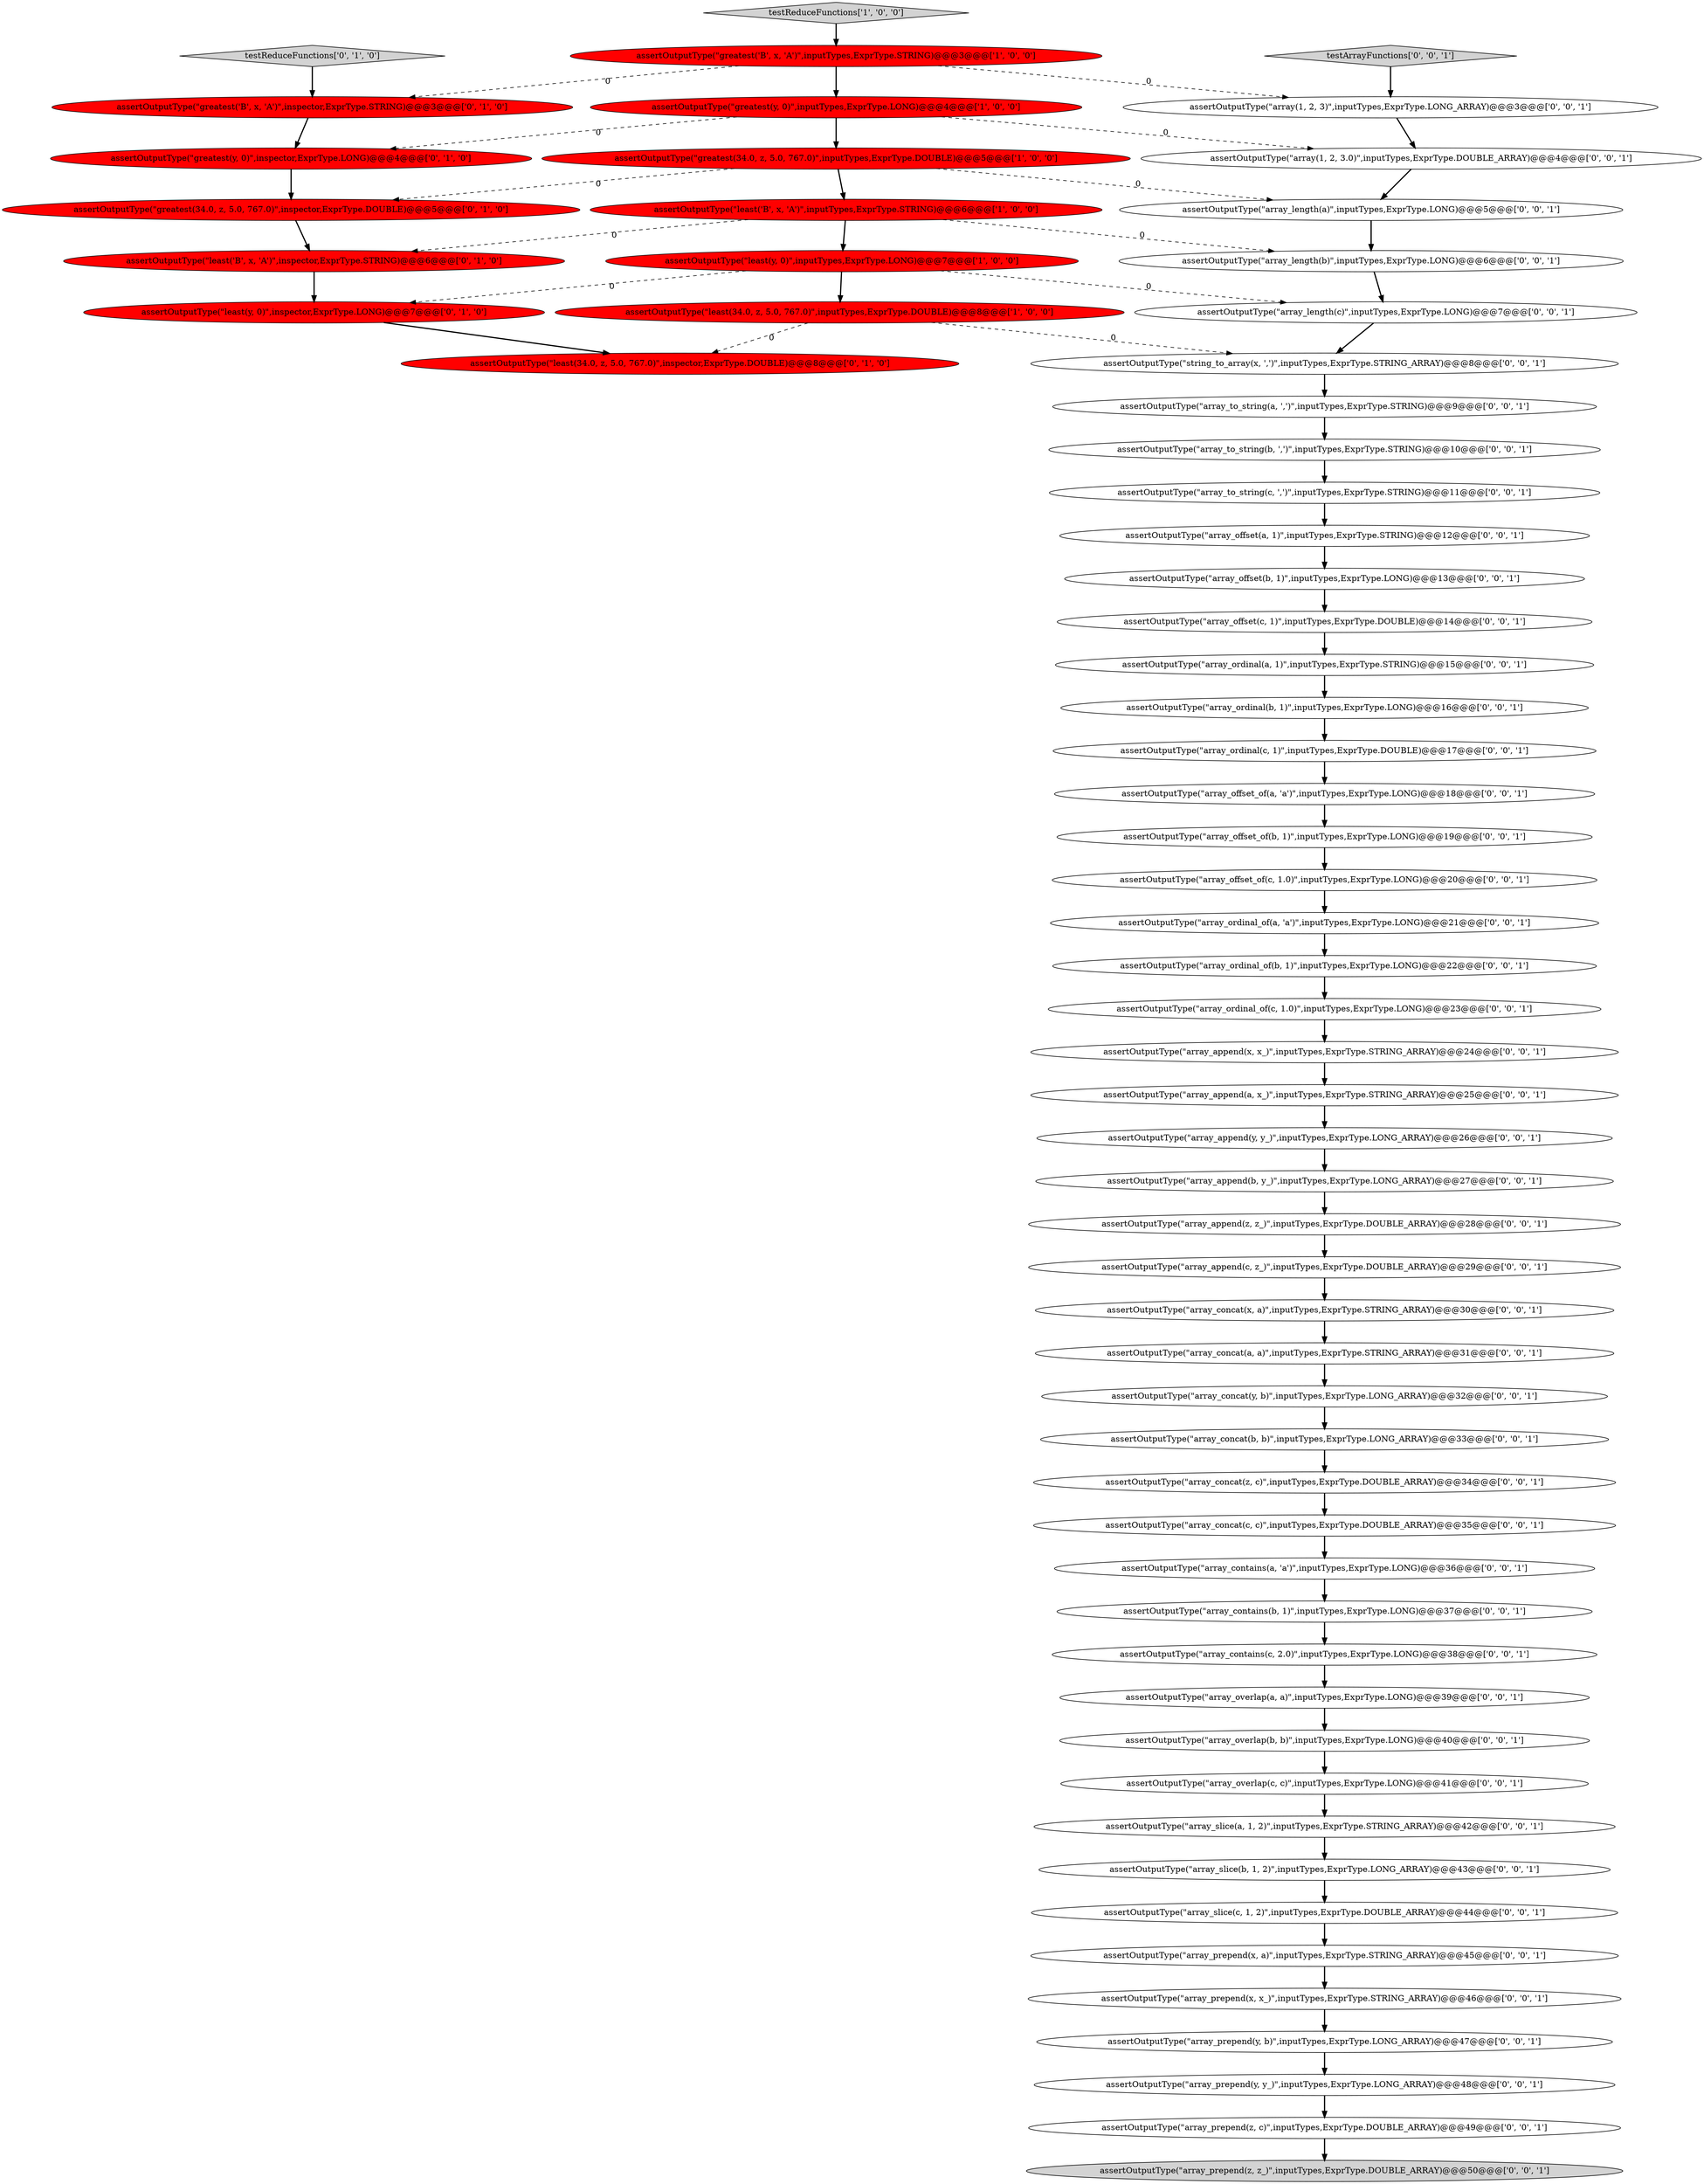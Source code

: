 digraph {
12 [style = filled, label = "assertOutputType(\"least(y, 0)\",inspector,ExprType.LONG)@@@7@@@['0', '1', '0']", fillcolor = red, shape = ellipse image = "AAA1AAABBB2BBB"];
5 [style = filled, label = "testReduceFunctions['1', '0', '0']", fillcolor = lightgray, shape = diamond image = "AAA0AAABBB1BBB"];
44 [style = filled, label = "assertOutputType(\"array_concat(a, a)\",inputTypes,ExprType.STRING_ARRAY)@@@31@@@['0', '0', '1']", fillcolor = white, shape = ellipse image = "AAA0AAABBB3BBB"];
20 [style = filled, label = "assertOutputType(\"array_ordinal(b, 1)\",inputTypes,ExprType.LONG)@@@16@@@['0', '0', '1']", fillcolor = white, shape = ellipse image = "AAA0AAABBB3BBB"];
7 [style = filled, label = "assertOutputType(\"greatest('B', x, 'A')\",inspector,ExprType.STRING)@@@3@@@['0', '1', '0']", fillcolor = red, shape = ellipse image = "AAA1AAABBB2BBB"];
56 [style = filled, label = "assertOutputType(\"array_ordinal(c, 1)\",inputTypes,ExprType.DOUBLE)@@@17@@@['0', '0', '1']", fillcolor = white, shape = ellipse image = "AAA0AAABBB3BBB"];
59 [style = filled, label = "assertOutputType(\"array_prepend(y, b)\",inputTypes,ExprType.LONG_ARRAY)@@@47@@@['0', '0', '1']", fillcolor = white, shape = ellipse image = "AAA0AAABBB3BBB"];
9 [style = filled, label = "assertOutputType(\"greatest(34.0, z, 5.0, 767.0)\",inspector,ExprType.DOUBLE)@@@5@@@['0', '1', '0']", fillcolor = red, shape = ellipse image = "AAA1AAABBB2BBB"];
10 [style = filled, label = "assertOutputType(\"greatest(y, 0)\",inspector,ExprType.LONG)@@@4@@@['0', '1', '0']", fillcolor = red, shape = ellipse image = "AAA1AAABBB2BBB"];
36 [style = filled, label = "assertOutputType(\"array_overlap(a, a)\",inputTypes,ExprType.LONG)@@@39@@@['0', '0', '1']", fillcolor = white, shape = ellipse image = "AAA0AAABBB3BBB"];
45 [style = filled, label = "assertOutputType(\"array_overlap(b, b)\",inputTypes,ExprType.LONG)@@@40@@@['0', '0', '1']", fillcolor = white, shape = ellipse image = "AAA0AAABBB3BBB"];
25 [style = filled, label = "assertOutputType(\"array_to_string(a, ',')\",inputTypes,ExprType.STRING)@@@9@@@['0', '0', '1']", fillcolor = white, shape = ellipse image = "AAA0AAABBB3BBB"];
1 [style = filled, label = "assertOutputType(\"least('B', x, 'A')\",inputTypes,ExprType.STRING)@@@6@@@['1', '0', '0']", fillcolor = red, shape = ellipse image = "AAA1AAABBB1BBB"];
55 [style = filled, label = "assertOutputType(\"array_append(b, y_)\",inputTypes,ExprType.LONG_ARRAY)@@@27@@@['0', '0', '1']", fillcolor = white, shape = ellipse image = "AAA0AAABBB3BBB"];
46 [style = filled, label = "assertOutputType(\"array_overlap(c, c)\",inputTypes,ExprType.LONG)@@@41@@@['0', '0', '1']", fillcolor = white, shape = ellipse image = "AAA0AAABBB3BBB"];
34 [style = filled, label = "assertOutputType(\"array_prepend(x, x_)\",inputTypes,ExprType.STRING_ARRAY)@@@46@@@['0', '0', '1']", fillcolor = white, shape = ellipse image = "AAA0AAABBB3BBB"];
52 [style = filled, label = "assertOutputType(\"array_offset(c, 1)\",inputTypes,ExprType.DOUBLE)@@@14@@@['0', '0', '1']", fillcolor = white, shape = ellipse image = "AAA0AAABBB3BBB"];
17 [style = filled, label = "assertOutputType(\"array_concat(z, c)\",inputTypes,ExprType.DOUBLE_ARRAY)@@@34@@@['0', '0', '1']", fillcolor = white, shape = ellipse image = "AAA0AAABBB3BBB"];
35 [style = filled, label = "assertOutputType(\"array_append(y, y_)\",inputTypes,ExprType.LONG_ARRAY)@@@26@@@['0', '0', '1']", fillcolor = white, shape = ellipse image = "AAA0AAABBB3BBB"];
57 [style = filled, label = "assertOutputType(\"array_ordinal_of(b, 1)\",inputTypes,ExprType.LONG)@@@22@@@['0', '0', '1']", fillcolor = white, shape = ellipse image = "AAA0AAABBB3BBB"];
49 [style = filled, label = "assertOutputType(\"array_offset(b, 1)\",inputTypes,ExprType.LONG)@@@13@@@['0', '0', '1']", fillcolor = white, shape = ellipse image = "AAA0AAABBB3BBB"];
19 [style = filled, label = "assertOutputType(\"array_prepend(z, c)\",inputTypes,ExprType.DOUBLE_ARRAY)@@@49@@@['0', '0', '1']", fillcolor = white, shape = ellipse image = "AAA0AAABBB3BBB"];
8 [style = filled, label = "assertOutputType(\"least('B', x, 'A')\",inspector,ExprType.STRING)@@@6@@@['0', '1', '0']", fillcolor = red, shape = ellipse image = "AAA1AAABBB2BBB"];
22 [style = filled, label = "assertOutputType(\"array_slice(a, 1, 2)\",inputTypes,ExprType.STRING_ARRAY)@@@42@@@['0', '0', '1']", fillcolor = white, shape = ellipse image = "AAA0AAABBB3BBB"];
62 [style = filled, label = "assertOutputType(\"array_contains(c, 2.0)\",inputTypes,ExprType.LONG)@@@38@@@['0', '0', '1']", fillcolor = white, shape = ellipse image = "AAA0AAABBB3BBB"];
61 [style = filled, label = "assertOutputType(\"array_length(c)\",inputTypes,ExprType.LONG)@@@7@@@['0', '0', '1']", fillcolor = white, shape = ellipse image = "AAA0AAABBB3BBB"];
11 [style = filled, label = "assertOutputType(\"least(34.0, z, 5.0, 767.0)\",inspector,ExprType.DOUBLE)@@@8@@@['0', '1', '0']", fillcolor = red, shape = ellipse image = "AAA1AAABBB2BBB"];
51 [style = filled, label = "assertOutputType(\"string_to_array(x, ',')\",inputTypes,ExprType.STRING_ARRAY)@@@8@@@['0', '0', '1']", fillcolor = white, shape = ellipse image = "AAA0AAABBB3BBB"];
3 [style = filled, label = "assertOutputType(\"greatest(34.0, z, 5.0, 767.0)\",inputTypes,ExprType.DOUBLE)@@@5@@@['1', '0', '0']", fillcolor = red, shape = ellipse image = "AAA1AAABBB1BBB"];
13 [style = filled, label = "testReduceFunctions['0', '1', '0']", fillcolor = lightgray, shape = diamond image = "AAA0AAABBB2BBB"];
39 [style = filled, label = "assertOutputType(\"array(1, 2, 3.0)\",inputTypes,ExprType.DOUBLE_ARRAY)@@@4@@@['0', '0', '1']", fillcolor = white, shape = ellipse image = "AAA0AAABBB3BBB"];
0 [style = filled, label = "assertOutputType(\"least(34.0, z, 5.0, 767.0)\",inputTypes,ExprType.DOUBLE)@@@8@@@['1', '0', '0']", fillcolor = red, shape = ellipse image = "AAA1AAABBB1BBB"];
40 [style = filled, label = "assertOutputType(\"array_concat(y, b)\",inputTypes,ExprType.LONG_ARRAY)@@@32@@@['0', '0', '1']", fillcolor = white, shape = ellipse image = "AAA0AAABBB3BBB"];
33 [style = filled, label = "assertOutputType(\"array_append(z, z_)\",inputTypes,ExprType.DOUBLE_ARRAY)@@@28@@@['0', '0', '1']", fillcolor = white, shape = ellipse image = "AAA0AAABBB3BBB"];
4 [style = filled, label = "assertOutputType(\"greatest(y, 0)\",inputTypes,ExprType.LONG)@@@4@@@['1', '0', '0']", fillcolor = red, shape = ellipse image = "AAA1AAABBB1BBB"];
47 [style = filled, label = "assertOutputType(\"array_contains(b, 1)\",inputTypes,ExprType.LONG)@@@37@@@['0', '0', '1']", fillcolor = white, shape = ellipse image = "AAA0AAABBB3BBB"];
29 [style = filled, label = "assertOutputType(\"array_slice(c, 1, 2)\",inputTypes,ExprType.DOUBLE_ARRAY)@@@44@@@['0', '0', '1']", fillcolor = white, shape = ellipse image = "AAA0AAABBB3BBB"];
58 [style = filled, label = "assertOutputType(\"array_concat(c, c)\",inputTypes,ExprType.DOUBLE_ARRAY)@@@35@@@['0', '0', '1']", fillcolor = white, shape = ellipse image = "AAA0AAABBB3BBB"];
50 [style = filled, label = "assertOutputType(\"array(1, 2, 3)\",inputTypes,ExprType.LONG_ARRAY)@@@3@@@['0', '0', '1']", fillcolor = white, shape = ellipse image = "AAA0AAABBB3BBB"];
37 [style = filled, label = "assertOutputType(\"array_offset_of(a, 'a')\",inputTypes,ExprType.LONG)@@@18@@@['0', '0', '1']", fillcolor = white, shape = ellipse image = "AAA0AAABBB3BBB"];
26 [style = filled, label = "assertOutputType(\"array_ordinal_of(a, 'a')\",inputTypes,ExprType.LONG)@@@21@@@['0', '0', '1']", fillcolor = white, shape = ellipse image = "AAA0AAABBB3BBB"];
38 [style = filled, label = "assertOutputType(\"array_prepend(x, a)\",inputTypes,ExprType.STRING_ARRAY)@@@45@@@['0', '0', '1']", fillcolor = white, shape = ellipse image = "AAA0AAABBB3BBB"];
2 [style = filled, label = "assertOutputType(\"least(y, 0)\",inputTypes,ExprType.LONG)@@@7@@@['1', '0', '0']", fillcolor = red, shape = ellipse image = "AAA1AAABBB1BBB"];
31 [style = filled, label = "assertOutputType(\"array_to_string(c, ',')\",inputTypes,ExprType.STRING)@@@11@@@['0', '0', '1']", fillcolor = white, shape = ellipse image = "AAA0AAABBB3BBB"];
24 [style = filled, label = "assertOutputType(\"array_slice(b, 1, 2)\",inputTypes,ExprType.LONG_ARRAY)@@@43@@@['0', '0', '1']", fillcolor = white, shape = ellipse image = "AAA0AAABBB3BBB"];
48 [style = filled, label = "assertOutputType(\"array_concat(x, a)\",inputTypes,ExprType.STRING_ARRAY)@@@30@@@['0', '0', '1']", fillcolor = white, shape = ellipse image = "AAA0AAABBB3BBB"];
30 [style = filled, label = "assertOutputType(\"array_ordinal(a, 1)\",inputTypes,ExprType.STRING)@@@15@@@['0', '0', '1']", fillcolor = white, shape = ellipse image = "AAA0AAABBB3BBB"];
6 [style = filled, label = "assertOutputType(\"greatest('B', x, 'A')\",inputTypes,ExprType.STRING)@@@3@@@['1', '0', '0']", fillcolor = red, shape = ellipse image = "AAA1AAABBB1BBB"];
21 [style = filled, label = "assertOutputType(\"array_offset(a, 1)\",inputTypes,ExprType.STRING)@@@12@@@['0', '0', '1']", fillcolor = white, shape = ellipse image = "AAA0AAABBB3BBB"];
23 [style = filled, label = "assertOutputType(\"array_append(a, x_)\",inputTypes,ExprType.STRING_ARRAY)@@@25@@@['0', '0', '1']", fillcolor = white, shape = ellipse image = "AAA0AAABBB3BBB"];
28 [style = filled, label = "assertOutputType(\"array_concat(b, b)\",inputTypes,ExprType.LONG_ARRAY)@@@33@@@['0', '0', '1']", fillcolor = white, shape = ellipse image = "AAA0AAABBB3BBB"];
32 [style = filled, label = "assertOutputType(\"array_offset_of(b, 1)\",inputTypes,ExprType.LONG)@@@19@@@['0', '0', '1']", fillcolor = white, shape = ellipse image = "AAA0AAABBB3BBB"];
14 [style = filled, label = "assertOutputType(\"array_offset_of(c, 1.0)\",inputTypes,ExprType.LONG)@@@20@@@['0', '0', '1']", fillcolor = white, shape = ellipse image = "AAA0AAABBB3BBB"];
54 [style = filled, label = "testArrayFunctions['0', '0', '1']", fillcolor = lightgray, shape = diamond image = "AAA0AAABBB3BBB"];
60 [style = filled, label = "assertOutputType(\"array_prepend(y, y_)\",inputTypes,ExprType.LONG_ARRAY)@@@48@@@['0', '0', '1']", fillcolor = white, shape = ellipse image = "AAA0AAABBB3BBB"];
16 [style = filled, label = "assertOutputType(\"array_prepend(z, z_)\",inputTypes,ExprType.DOUBLE_ARRAY)@@@50@@@['0', '0', '1']", fillcolor = lightgray, shape = ellipse image = "AAA0AAABBB3BBB"];
42 [style = filled, label = "assertOutputType(\"array_append(x, x_)\",inputTypes,ExprType.STRING_ARRAY)@@@24@@@['0', '0', '1']", fillcolor = white, shape = ellipse image = "AAA0AAABBB3BBB"];
53 [style = filled, label = "assertOutputType(\"array_ordinal_of(c, 1.0)\",inputTypes,ExprType.LONG)@@@23@@@['0', '0', '1']", fillcolor = white, shape = ellipse image = "AAA0AAABBB3BBB"];
18 [style = filled, label = "assertOutputType(\"array_to_string(b, ',')\",inputTypes,ExprType.STRING)@@@10@@@['0', '0', '1']", fillcolor = white, shape = ellipse image = "AAA0AAABBB3BBB"];
41 [style = filled, label = "assertOutputType(\"array_length(b)\",inputTypes,ExprType.LONG)@@@6@@@['0', '0', '1']", fillcolor = white, shape = ellipse image = "AAA0AAABBB3BBB"];
15 [style = filled, label = "assertOutputType(\"array_contains(a, 'a')\",inputTypes,ExprType.LONG)@@@36@@@['0', '0', '1']", fillcolor = white, shape = ellipse image = "AAA0AAABBB3BBB"];
27 [style = filled, label = "assertOutputType(\"array_length(a)\",inputTypes,ExprType.LONG)@@@5@@@['0', '0', '1']", fillcolor = white, shape = ellipse image = "AAA0AAABBB3BBB"];
43 [style = filled, label = "assertOutputType(\"array_append(c, z_)\",inputTypes,ExprType.DOUBLE_ARRAY)@@@29@@@['0', '0', '1']", fillcolor = white, shape = ellipse image = "AAA0AAABBB3BBB"];
18->31 [style = bold, label=""];
4->3 [style = bold, label=""];
61->51 [style = bold, label=""];
42->23 [style = bold, label=""];
59->60 [style = bold, label=""];
3->1 [style = bold, label=""];
20->56 [style = bold, label=""];
35->55 [style = bold, label=""];
7->10 [style = bold, label=""];
30->20 [style = bold, label=""];
6->7 [style = dashed, label="0"];
3->27 [style = dashed, label="0"];
43->48 [style = bold, label=""];
17->58 [style = bold, label=""];
12->11 [style = bold, label=""];
25->18 [style = bold, label=""];
53->42 [style = bold, label=""];
56->37 [style = bold, label=""];
44->40 [style = bold, label=""];
32->14 [style = bold, label=""];
0->11 [style = dashed, label="0"];
31->21 [style = bold, label=""];
24->29 [style = bold, label=""];
48->44 [style = bold, label=""];
40->28 [style = bold, label=""];
4->39 [style = dashed, label="0"];
1->41 [style = dashed, label="0"];
39->27 [style = bold, label=""];
9->8 [style = bold, label=""];
50->39 [style = bold, label=""];
41->61 [style = bold, label=""];
47->62 [style = bold, label=""];
19->16 [style = bold, label=""];
54->50 [style = bold, label=""];
23->35 [style = bold, label=""];
14->26 [style = bold, label=""];
2->61 [style = dashed, label="0"];
6->4 [style = bold, label=""];
2->12 [style = dashed, label="0"];
34->59 [style = bold, label=""];
2->0 [style = bold, label=""];
5->6 [style = bold, label=""];
49->52 [style = bold, label=""];
3->9 [style = dashed, label="0"];
55->33 [style = bold, label=""];
13->7 [style = bold, label=""];
6->50 [style = dashed, label="0"];
46->22 [style = bold, label=""];
33->43 [style = bold, label=""];
27->41 [style = bold, label=""];
26->57 [style = bold, label=""];
38->34 [style = bold, label=""];
0->51 [style = dashed, label="0"];
37->32 [style = bold, label=""];
28->17 [style = bold, label=""];
51->25 [style = bold, label=""];
21->49 [style = bold, label=""];
1->8 [style = dashed, label="0"];
29->38 [style = bold, label=""];
1->2 [style = bold, label=""];
10->9 [style = bold, label=""];
60->19 [style = bold, label=""];
45->46 [style = bold, label=""];
22->24 [style = bold, label=""];
36->45 [style = bold, label=""];
15->47 [style = bold, label=""];
4->10 [style = dashed, label="0"];
58->15 [style = bold, label=""];
57->53 [style = bold, label=""];
8->12 [style = bold, label=""];
52->30 [style = bold, label=""];
62->36 [style = bold, label=""];
}
